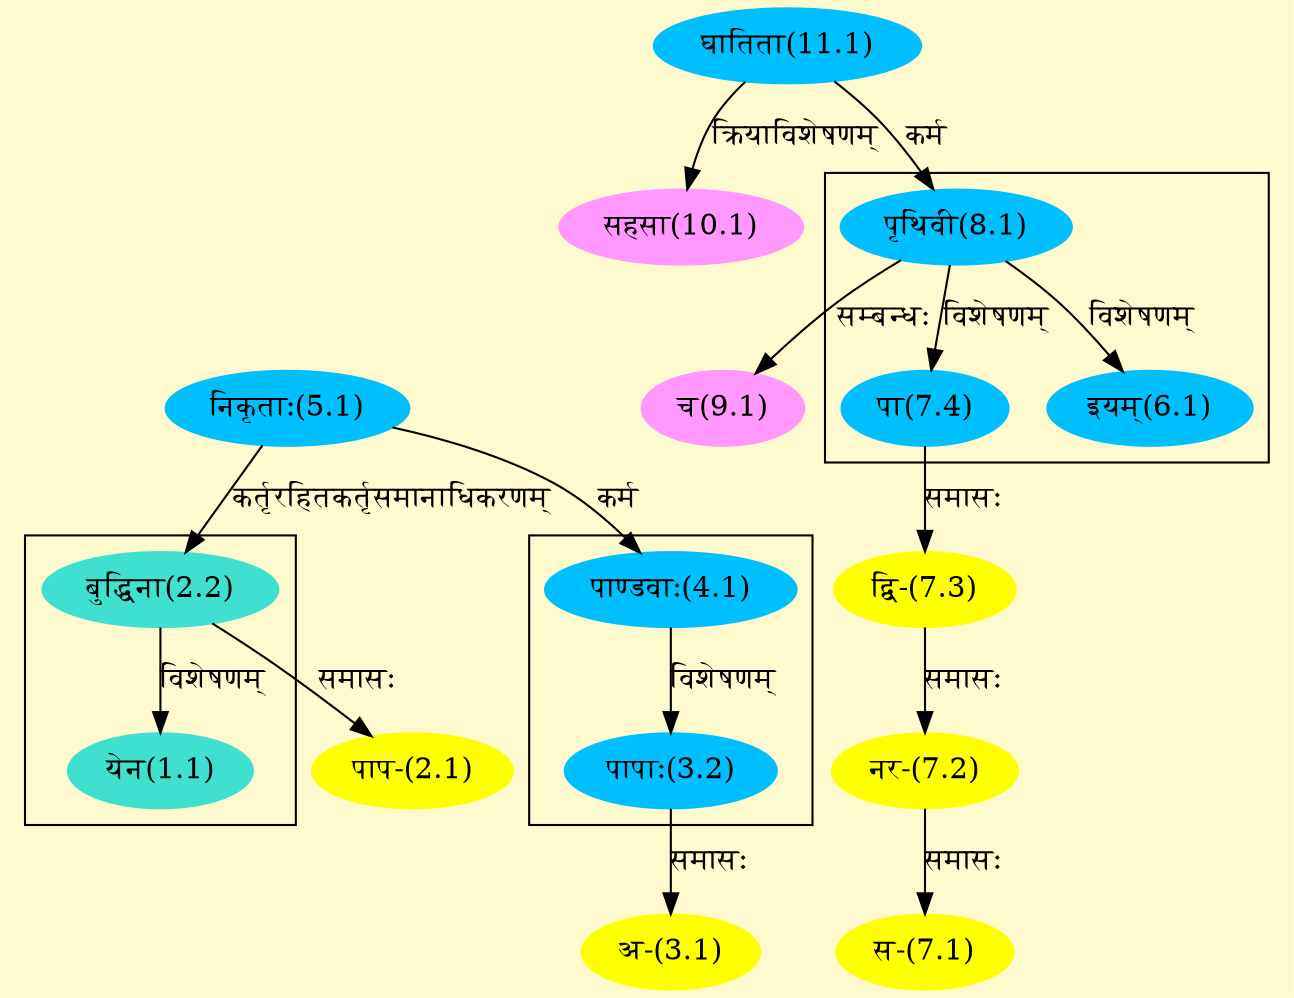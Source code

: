 digraph G{
rankdir=BT;
 compound=true;
 bgcolor="lemonchiffon1";

subgraph cluster_1{
Node1_1 [style=filled, color="#40E0D0" label = "येन(1.1)"]
Node2_2 [style=filled, color="#40E0D0" label = "बुद्धिना(2.2)"]

}

subgraph cluster_2{
Node3_2 [style=filled, color="#00BFFF" label = "पापाः(3.2)"]
Node4_1 [style=filled, color="#00BFFF" label = "पाण्डवाः(4.1)"]

}

subgraph cluster_3{
Node6_1 [style=filled, color="#00BFFF" label = "इयम्(6.1)"]
Node8_1 [style=filled, color="#00BFFF" label = "पृथिवी(8.1)"]
Node7_4 [style=filled, color="#00BFFF" label = "पा(7.4)"]

}
Node2_1 [style=filled, color="#FFFF00" label = "पाप-(2.1)"]
Node2_2 [style=filled, color="#40E0D0" label = "बुद्धिना(2.2)"]
Node5_1 [style=filled, color="#00BFFF" label = "निकृताः(5.1)"]
Node3_1 [style=filled, color="#FFFF00" label = "अ-(3.1)"]
Node3_2 [style=filled, color="#00BFFF" label = "पापाः(3.2)"]
Node4_1 [style=filled, color="#00BFFF" label = "पाण्डवाः(4.1)"]
Node [style=filled, color="" label = "()"]
Node7_1 [style=filled, color="#FFFF00" label = "स-(7.1)"]
Node7_2 [style=filled, color="#FFFF00" label = "नर-(7.2)"]
Node7_3 [style=filled, color="#FFFF00" label = "द्वि-(7.3)"]
Node7_4 [style=filled, color="#00BFFF" label = "पा(7.4)"]
Node8_1 [style=filled, color="#00BFFF" label = "पृथिवी(8.1)"]
Node11_1 [style=filled, color="#00BFFF" label = "घातिता(11.1)"]
Node9_1 [style=filled, color="#FF99FF" label = "च(9.1)"]
Node10_1 [style=filled, color="#FF99FF" label = "सहसा(10.1)"]
/* Start of Relations section */

Node1_1 -> Node2_2 [  label="विशेषणम्"  dir="back" ]
Node2_1 -> Node2_2 [  label="समासः"  dir="back" ]
Node2_2 -> Node5_1 [  label="कर्तृरहितकर्तृसमानाधिकरणम्"  dir="back" ]
Node3_1 -> Node3_2 [  label="समासः"  dir="back" ]
Node3_2 -> Node4_1 [  label="विशेषणम्"  dir="back" ]
Node4_1 -> Node5_1 [  label="कर्म"  dir="back" ]
Node6_1 -> Node8_1 [  label="विशेषणम्"  dir="back" ]
Node7_1 -> Node7_2 [  label="समासः"  dir="back" ]
Node7_2 -> Node7_3 [  label="समासः"  dir="back" ]
Node7_3 -> Node7_4 [  label="समासः"  dir="back" ]
Node7_4 -> Node8_1 [  label="विशेषणम्"  dir="back" ]
Node8_1 -> Node11_1 [  label="कर्म"  dir="back" ]
Node9_1 -> Node8_1 [  label="सम्बन्धः"  dir="back" ]
Node10_1 -> Node11_1 [  label="क्रियाविशेषणम्"  dir="back" ]
}
